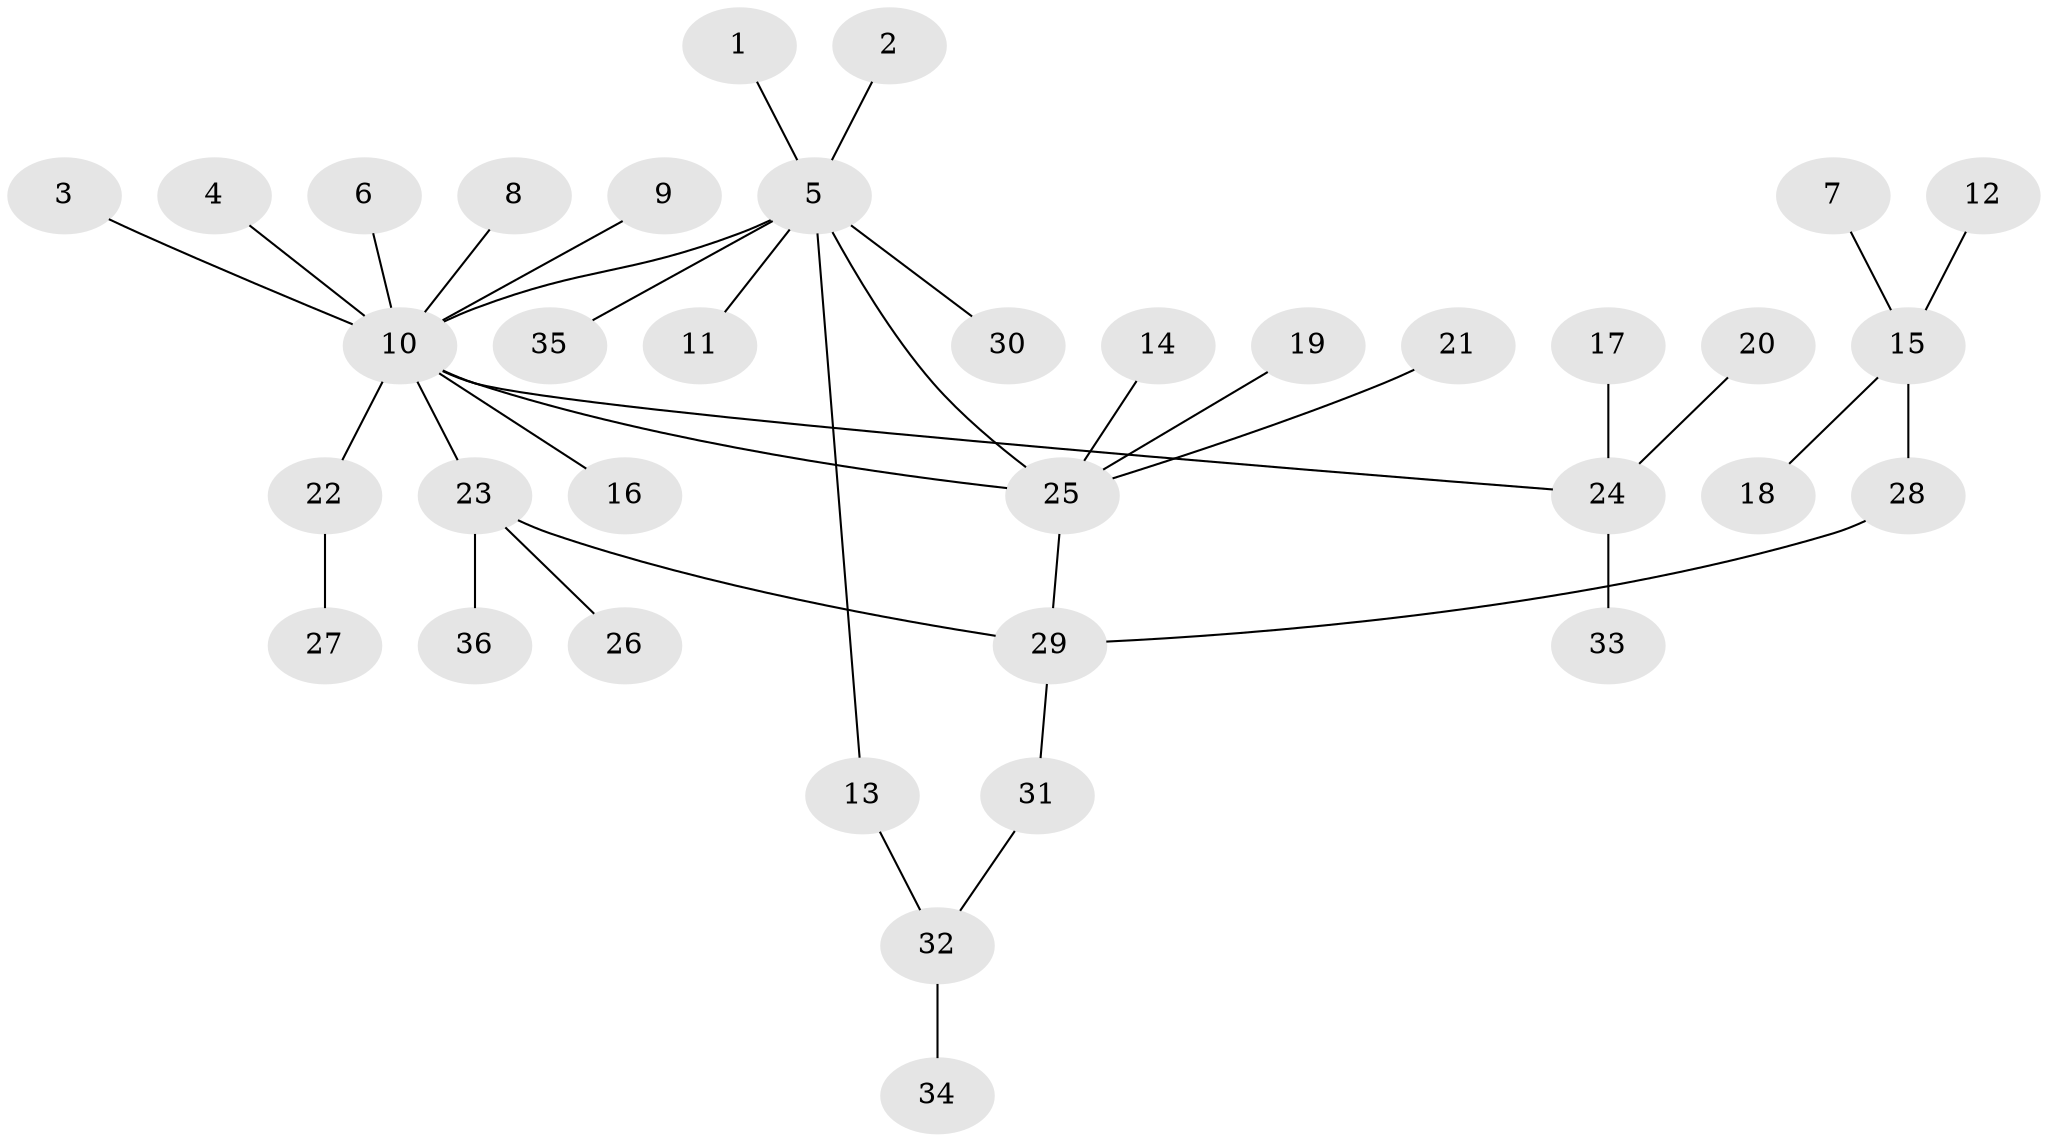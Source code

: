 // original degree distribution, {10: 0.014492753623188406, 13: 0.014492753623188406, 7: 0.014492753623188406, 3: 0.10144927536231885, 4: 0.043478260869565216, 1: 0.5797101449275363, 2: 0.2028985507246377, 6: 0.014492753623188406, 5: 0.014492753623188406}
// Generated by graph-tools (version 1.1) at 2025/49/03/09/25 03:49:50]
// undirected, 36 vertices, 38 edges
graph export_dot {
graph [start="1"]
  node [color=gray90,style=filled];
  1;
  2;
  3;
  4;
  5;
  6;
  7;
  8;
  9;
  10;
  11;
  12;
  13;
  14;
  15;
  16;
  17;
  18;
  19;
  20;
  21;
  22;
  23;
  24;
  25;
  26;
  27;
  28;
  29;
  30;
  31;
  32;
  33;
  34;
  35;
  36;
  1 -- 5 [weight=1.0];
  2 -- 5 [weight=1.0];
  3 -- 10 [weight=1.0];
  4 -- 10 [weight=1.0];
  5 -- 10 [weight=1.0];
  5 -- 11 [weight=1.0];
  5 -- 13 [weight=1.0];
  5 -- 25 [weight=1.0];
  5 -- 30 [weight=1.0];
  5 -- 35 [weight=1.0];
  6 -- 10 [weight=1.0];
  7 -- 15 [weight=1.0];
  8 -- 10 [weight=1.0];
  9 -- 10 [weight=1.0];
  10 -- 16 [weight=1.0];
  10 -- 22 [weight=1.0];
  10 -- 23 [weight=1.0];
  10 -- 24 [weight=1.0];
  10 -- 25 [weight=1.0];
  12 -- 15 [weight=1.0];
  13 -- 32 [weight=1.0];
  14 -- 25 [weight=1.0];
  15 -- 18 [weight=1.0];
  15 -- 28 [weight=1.0];
  17 -- 24 [weight=1.0];
  19 -- 25 [weight=1.0];
  20 -- 24 [weight=1.0];
  21 -- 25 [weight=1.0];
  22 -- 27 [weight=1.0];
  23 -- 26 [weight=1.0];
  23 -- 29 [weight=1.0];
  23 -- 36 [weight=1.0];
  24 -- 33 [weight=1.0];
  25 -- 29 [weight=1.0];
  28 -- 29 [weight=1.0];
  29 -- 31 [weight=1.0];
  31 -- 32 [weight=1.0];
  32 -- 34 [weight=1.0];
}
